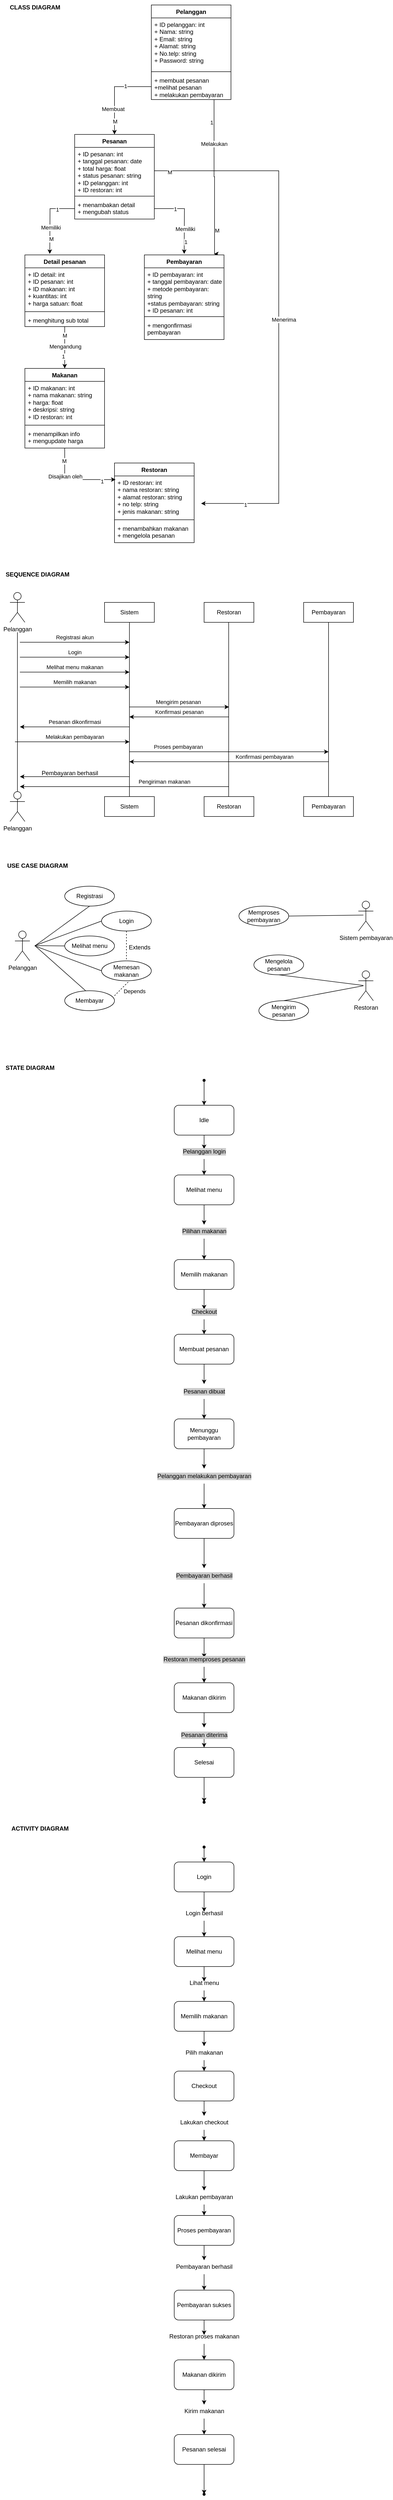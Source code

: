 <mxfile version="24.7.17">
  <diagram name="Halaman-1" id="1XJWz9YkaxUgYqOuYFK8">
    <mxGraphModel grid="1" page="1" gridSize="10" guides="1" tooltips="1" connect="1" arrows="1" fold="1" pageScale="1" pageWidth="827" pageHeight="1169" math="0" shadow="0">
      <root>
        <mxCell id="0" />
        <mxCell id="1" parent="0" />
        <mxCell id="YZjQxz3zHzlZnatj9fOu-62" style="edgeStyle=orthogonalEdgeStyle;rounded=0;orthogonalLoop=1;jettySize=auto;html=1;" edge="1" parent="1" source="YZjQxz3zHzlZnatj9fOu-5">
          <mxGeometry relative="1" as="geometry">
            <mxPoint x="460" y="540" as="targetPoint" />
            <Array as="points">
              <mxPoint x="460" y="385" />
              <mxPoint x="461" y="540" />
            </Array>
          </mxGeometry>
        </mxCell>
        <mxCell id="YZjQxz3zHzlZnatj9fOu-64" value="1" style="edgeLabel;html=1;align=center;verticalAlign=middle;resizable=0;points=[];" connectable="0" vertex="1" parent="YZjQxz3zHzlZnatj9fOu-62">
          <mxGeometry x="-0.709" y="-5" relative="1" as="geometry">
            <mxPoint as="offset" />
          </mxGeometry>
        </mxCell>
        <mxCell id="YZjQxz3zHzlZnatj9fOu-65" value="M" style="edgeLabel;html=1;align=center;verticalAlign=middle;resizable=0;points=[];" connectable="0" vertex="1" parent="YZjQxz3zHzlZnatj9fOu-62">
          <mxGeometry x="0.693" y="5" relative="1" as="geometry">
            <mxPoint as="offset" />
          </mxGeometry>
        </mxCell>
        <mxCell id="YZjQxz3zHzlZnatj9fOu-66" value="Melakukan" style="edgeLabel;html=1;align=center;verticalAlign=middle;resizable=0;points=[];" connectable="0" vertex="1" parent="YZjQxz3zHzlZnatj9fOu-62">
          <mxGeometry x="-0.429" relative="1" as="geometry">
            <mxPoint as="offset" />
          </mxGeometry>
        </mxCell>
        <mxCell id="YZjQxz3zHzlZnatj9fOu-5" value="Pelanggan" style="swimlane;fontStyle=1;align=center;verticalAlign=top;childLayout=stackLayout;horizontal=1;startSize=26;horizontalStack=0;resizeParent=1;resizeParentMax=0;resizeLast=0;collapsible=1;marginBottom=0;whiteSpace=wrap;html=1;" vertex="1" parent="1">
          <mxGeometry x="334" y="40" width="160" height="190" as="geometry" />
        </mxCell>
        <mxCell id="YZjQxz3zHzlZnatj9fOu-6" value="+ ID pelanggan: int&lt;div&gt;+ Nama: string&lt;/div&gt;&lt;div&gt;+ Email: string&lt;/div&gt;&lt;div&gt;+ Alamat: string&lt;/div&gt;&lt;div&gt;+ No.telp: string&lt;/div&gt;&lt;div&gt;+ Password: string&lt;/div&gt;" style="text;strokeColor=none;fillColor=none;align=left;verticalAlign=top;spacingLeft=4;spacingRight=4;overflow=hidden;rotatable=0;points=[[0,0.5],[1,0.5]];portConstraint=eastwest;whiteSpace=wrap;html=1;" vertex="1" parent="YZjQxz3zHzlZnatj9fOu-5">
          <mxGeometry y="26" width="160" height="104" as="geometry" />
        </mxCell>
        <mxCell id="YZjQxz3zHzlZnatj9fOu-7" value="" style="line;strokeWidth=1;fillColor=none;align=left;verticalAlign=middle;spacingTop=-1;spacingLeft=3;spacingRight=3;rotatable=0;labelPosition=right;points=[];portConstraint=eastwest;strokeColor=inherit;" vertex="1" parent="YZjQxz3zHzlZnatj9fOu-5">
          <mxGeometry y="130" width="160" height="8" as="geometry" />
        </mxCell>
        <mxCell id="YZjQxz3zHzlZnatj9fOu-8" value="+ membuat pesanan&lt;div&gt;+melihat pesanan&lt;/div&gt;&lt;div&gt;+ melakukan pembayaran&lt;/div&gt;" style="text;strokeColor=none;fillColor=none;align=left;verticalAlign=top;spacingLeft=4;spacingRight=4;overflow=hidden;rotatable=0;points=[[0,0.5],[1,0.5]];portConstraint=eastwest;whiteSpace=wrap;html=1;" vertex="1" parent="YZjQxz3zHzlZnatj9fOu-5">
          <mxGeometry y="138" width="160" height="52" as="geometry" />
        </mxCell>
        <mxCell id="YZjQxz3zHzlZnatj9fOu-9" value="Pesanan" style="swimlane;fontStyle=1;align=center;verticalAlign=top;childLayout=stackLayout;horizontal=1;startSize=26;horizontalStack=0;resizeParent=1;resizeParentMax=0;resizeLast=0;collapsible=1;marginBottom=0;whiteSpace=wrap;html=1;" vertex="1" parent="1">
          <mxGeometry x="180" y="300" width="160" height="170" as="geometry" />
        </mxCell>
        <mxCell id="YZjQxz3zHzlZnatj9fOu-10" value="+ ID pesanan: int&lt;div&gt;+ tanggal pesanan: date&lt;/div&gt;&lt;div&gt;+ total harga: float&lt;/div&gt;&lt;div&gt;+ status pesanan: string&lt;/div&gt;&lt;div&gt;+ ID pelanggan: int&lt;/div&gt;&lt;div&gt;+ ID restoran: int&lt;/div&gt;" style="text;strokeColor=none;fillColor=none;align=left;verticalAlign=top;spacingLeft=4;spacingRight=4;overflow=hidden;rotatable=0;points=[[0,0.5],[1,0.5]];portConstraint=eastwest;whiteSpace=wrap;html=1;" vertex="1" parent="YZjQxz3zHzlZnatj9fOu-9">
          <mxGeometry y="26" width="160" height="94" as="geometry" />
        </mxCell>
        <mxCell id="YZjQxz3zHzlZnatj9fOu-11" value="" style="line;strokeWidth=1;fillColor=none;align=left;verticalAlign=middle;spacingTop=-1;spacingLeft=3;spacingRight=3;rotatable=0;labelPosition=right;points=[];portConstraint=eastwest;strokeColor=inherit;" vertex="1" parent="YZjQxz3zHzlZnatj9fOu-9">
          <mxGeometry y="120" width="160" height="8" as="geometry" />
        </mxCell>
        <mxCell id="YZjQxz3zHzlZnatj9fOu-28" style="edgeStyle=orthogonalEdgeStyle;rounded=0;orthogonalLoop=1;jettySize=auto;html=1;" edge="1" parent="YZjQxz3zHzlZnatj9fOu-9" source="YZjQxz3zHzlZnatj9fOu-12">
          <mxGeometry relative="1" as="geometry">
            <mxPoint x="-50" y="240" as="targetPoint" />
          </mxGeometry>
        </mxCell>
        <mxCell id="YZjQxz3zHzlZnatj9fOu-29" value="Memiliki" style="edgeLabel;html=1;align=center;verticalAlign=middle;resizable=0;points=[];" connectable="0" vertex="1" parent="YZjQxz3zHzlZnatj9fOu-28">
          <mxGeometry x="0.236" y="1" relative="1" as="geometry">
            <mxPoint as="offset" />
          </mxGeometry>
        </mxCell>
        <mxCell id="YZjQxz3zHzlZnatj9fOu-30" value="1" style="edgeLabel;html=1;align=center;verticalAlign=middle;resizable=0;points=[];" connectable="0" vertex="1" parent="YZjQxz3zHzlZnatj9fOu-28">
          <mxGeometry x="-0.492" y="2" relative="1" as="geometry">
            <mxPoint as="offset" />
          </mxGeometry>
        </mxCell>
        <mxCell id="YZjQxz3zHzlZnatj9fOu-31" value="M" style="edgeLabel;html=1;align=center;verticalAlign=middle;resizable=0;points=[];" connectable="0" vertex="1" parent="YZjQxz3zHzlZnatj9fOu-28">
          <mxGeometry x="0.563" y="3" relative="1" as="geometry">
            <mxPoint as="offset" />
          </mxGeometry>
        </mxCell>
        <mxCell id="YZjQxz3zHzlZnatj9fOu-32" style="edgeStyle=orthogonalEdgeStyle;rounded=0;orthogonalLoop=1;jettySize=auto;html=1;" edge="1" parent="YZjQxz3zHzlZnatj9fOu-9" source="YZjQxz3zHzlZnatj9fOu-12">
          <mxGeometry relative="1" as="geometry">
            <mxPoint x="220" y="240" as="targetPoint" />
          </mxGeometry>
        </mxCell>
        <mxCell id="YZjQxz3zHzlZnatj9fOu-33" value="Memiliki" style="edgeLabel;html=1;align=center;verticalAlign=middle;resizable=0;points=[];" connectable="0" vertex="1" parent="YZjQxz3zHzlZnatj9fOu-32">
          <mxGeometry x="0.331" y="1" relative="1" as="geometry">
            <mxPoint as="offset" />
          </mxGeometry>
        </mxCell>
        <mxCell id="YZjQxz3zHzlZnatj9fOu-34" value="1" style="edgeLabel;html=1;align=center;verticalAlign=middle;resizable=0;points=[];" connectable="0" vertex="1" parent="YZjQxz3zHzlZnatj9fOu-32">
          <mxGeometry x="-0.454" y="-1" relative="1" as="geometry">
            <mxPoint as="offset" />
          </mxGeometry>
        </mxCell>
        <mxCell id="YZjQxz3zHzlZnatj9fOu-35" value="1" style="edgeLabel;html=1;align=center;verticalAlign=middle;resizable=0;points=[];" connectable="0" vertex="1" parent="YZjQxz3zHzlZnatj9fOu-32">
          <mxGeometry x="0.674" y="3" relative="1" as="geometry">
            <mxPoint as="offset" />
          </mxGeometry>
        </mxCell>
        <mxCell id="YZjQxz3zHzlZnatj9fOu-12" value="+ menambakan detail&lt;div&gt;+ mengubah status&lt;/div&gt;" style="text;strokeColor=none;fillColor=none;align=left;verticalAlign=top;spacingLeft=4;spacingRight=4;overflow=hidden;rotatable=0;points=[[0,0.5],[1,0.5]];portConstraint=eastwest;whiteSpace=wrap;html=1;" vertex="1" parent="YZjQxz3zHzlZnatj9fOu-9">
          <mxGeometry y="128" width="160" height="42" as="geometry" />
        </mxCell>
        <mxCell id="YZjQxz3zHzlZnatj9fOu-15" style="edgeStyle=orthogonalEdgeStyle;rounded=0;orthogonalLoop=1;jettySize=auto;html=1;entryX=0.5;entryY=0;entryDx=0;entryDy=0;" edge="1" parent="1" source="YZjQxz3zHzlZnatj9fOu-8" target="YZjQxz3zHzlZnatj9fOu-9">
          <mxGeometry relative="1" as="geometry" />
        </mxCell>
        <mxCell id="YZjQxz3zHzlZnatj9fOu-16" value="Membuat" style="edgeLabel;html=1;align=center;verticalAlign=middle;resizable=0;points=[];" connectable="0" vertex="1" parent="YZjQxz3zHzlZnatj9fOu-15">
          <mxGeometry x="0.4" y="-3" relative="1" as="geometry">
            <mxPoint as="offset" />
          </mxGeometry>
        </mxCell>
        <mxCell id="YZjQxz3zHzlZnatj9fOu-17" value="1" style="edgeLabel;html=1;align=center;verticalAlign=middle;resizable=0;points=[];" connectable="0" vertex="1" parent="YZjQxz3zHzlZnatj9fOu-15">
          <mxGeometry x="-0.384" y="-1" relative="1" as="geometry">
            <mxPoint as="offset" />
          </mxGeometry>
        </mxCell>
        <mxCell id="YZjQxz3zHzlZnatj9fOu-18" value="M" style="edgeLabel;html=1;align=center;verticalAlign=middle;resizable=0;points=[];" connectable="0" vertex="1" parent="YZjQxz3zHzlZnatj9fOu-15">
          <mxGeometry x="0.694" y="1" relative="1" as="geometry">
            <mxPoint as="offset" />
          </mxGeometry>
        </mxCell>
        <mxCell id="YZjQxz3zHzlZnatj9fOu-44" style="edgeStyle=orthogonalEdgeStyle;rounded=0;orthogonalLoop=1;jettySize=auto;html=1;entryX=0.5;entryY=0;entryDx=0;entryDy=0;" edge="1" parent="1" source="YZjQxz3zHzlZnatj9fOu-19" target="YZjQxz3zHzlZnatj9fOu-36">
          <mxGeometry relative="1" as="geometry" />
        </mxCell>
        <mxCell id="YZjQxz3zHzlZnatj9fOu-45" value="Mengandung" style="edgeLabel;html=1;align=center;verticalAlign=middle;resizable=0;points=[];" connectable="0" vertex="1" parent="YZjQxz3zHzlZnatj9fOu-44">
          <mxGeometry x="-0.064" y="1" relative="1" as="geometry">
            <mxPoint as="offset" />
          </mxGeometry>
        </mxCell>
        <mxCell id="YZjQxz3zHzlZnatj9fOu-46" value="M" style="edgeLabel;html=1;align=center;verticalAlign=middle;resizable=0;points=[];" connectable="0" vertex="1" parent="YZjQxz3zHzlZnatj9fOu-44">
          <mxGeometry x="-0.587" relative="1" as="geometry">
            <mxPoint as="offset" />
          </mxGeometry>
        </mxCell>
        <mxCell id="YZjQxz3zHzlZnatj9fOu-47" value="1" style="edgeLabel;html=1;align=center;verticalAlign=middle;resizable=0;points=[];" connectable="0" vertex="1" parent="YZjQxz3zHzlZnatj9fOu-44">
          <mxGeometry x="0.413" y="-3" relative="1" as="geometry">
            <mxPoint as="offset" />
          </mxGeometry>
        </mxCell>
        <mxCell id="YZjQxz3zHzlZnatj9fOu-19" value="Detail pesanan" style="swimlane;fontStyle=1;align=center;verticalAlign=top;childLayout=stackLayout;horizontal=1;startSize=26;horizontalStack=0;resizeParent=1;resizeParentMax=0;resizeLast=0;collapsible=1;marginBottom=0;whiteSpace=wrap;html=1;" vertex="1" parent="1">
          <mxGeometry x="80" y="542" width="160" height="144" as="geometry" />
        </mxCell>
        <mxCell id="YZjQxz3zHzlZnatj9fOu-20" value="+ ID detail: int&lt;div&gt;+ ID pesanan: int&lt;/div&gt;&lt;div&gt;+ ID makanan: int&lt;/div&gt;&lt;div&gt;+ kuantitas: int&lt;/div&gt;&lt;div&gt;+ harga satuan: float&lt;/div&gt;" style="text;strokeColor=none;fillColor=none;align=left;verticalAlign=top;spacingLeft=4;spacingRight=4;overflow=hidden;rotatable=0;points=[[0,0.5],[1,0.5]];portConstraint=eastwest;whiteSpace=wrap;html=1;" vertex="1" parent="YZjQxz3zHzlZnatj9fOu-19">
          <mxGeometry y="26" width="160" height="84" as="geometry" />
        </mxCell>
        <mxCell id="YZjQxz3zHzlZnatj9fOu-21" value="" style="line;strokeWidth=1;fillColor=none;align=left;verticalAlign=middle;spacingTop=-1;spacingLeft=3;spacingRight=3;rotatable=0;labelPosition=right;points=[];portConstraint=eastwest;strokeColor=inherit;" vertex="1" parent="YZjQxz3zHzlZnatj9fOu-19">
          <mxGeometry y="110" width="160" height="8" as="geometry" />
        </mxCell>
        <mxCell id="YZjQxz3zHzlZnatj9fOu-22" value="+ menghitung sub total" style="text;strokeColor=none;fillColor=none;align=left;verticalAlign=top;spacingLeft=4;spacingRight=4;overflow=hidden;rotatable=0;points=[[0,0.5],[1,0.5]];portConstraint=eastwest;whiteSpace=wrap;html=1;" vertex="1" parent="YZjQxz3zHzlZnatj9fOu-19">
          <mxGeometry y="118" width="160" height="26" as="geometry" />
        </mxCell>
        <mxCell id="YZjQxz3zHzlZnatj9fOu-23" value="Pembayaran" style="swimlane;fontStyle=1;align=center;verticalAlign=top;childLayout=stackLayout;horizontal=1;startSize=26;horizontalStack=0;resizeParent=1;resizeParentMax=0;resizeLast=0;collapsible=1;marginBottom=0;whiteSpace=wrap;html=1;" vertex="1" parent="1">
          <mxGeometry x="320" y="542" width="160" height="170" as="geometry" />
        </mxCell>
        <mxCell id="YZjQxz3zHzlZnatj9fOu-24" value="+ ID pembayaran: int&lt;div&gt;+ tanggal pembayaran: date&lt;/div&gt;&lt;div&gt;+ metode pembayaran: string&lt;/div&gt;&lt;div&gt;+status pembayaran: string&lt;/div&gt;&lt;div&gt;+ ID pesanan: int&lt;/div&gt;" style="text;strokeColor=none;fillColor=none;align=left;verticalAlign=top;spacingLeft=4;spacingRight=4;overflow=hidden;rotatable=0;points=[[0,0.5],[1,0.5]];portConstraint=eastwest;whiteSpace=wrap;html=1;" vertex="1" parent="YZjQxz3zHzlZnatj9fOu-23">
          <mxGeometry y="26" width="160" height="94" as="geometry" />
        </mxCell>
        <mxCell id="YZjQxz3zHzlZnatj9fOu-25" value="" style="line;strokeWidth=1;fillColor=none;align=left;verticalAlign=middle;spacingTop=-1;spacingLeft=3;spacingRight=3;rotatable=0;labelPosition=right;points=[];portConstraint=eastwest;strokeColor=inherit;" vertex="1" parent="YZjQxz3zHzlZnatj9fOu-23">
          <mxGeometry y="120" width="160" height="8" as="geometry" />
        </mxCell>
        <mxCell id="YZjQxz3zHzlZnatj9fOu-26" value="+ mengonfirmasi pembayaran" style="text;strokeColor=none;fillColor=none;align=left;verticalAlign=top;spacingLeft=4;spacingRight=4;overflow=hidden;rotatable=0;points=[[0,0.5],[1,0.5]];portConstraint=eastwest;whiteSpace=wrap;html=1;" vertex="1" parent="YZjQxz3zHzlZnatj9fOu-23">
          <mxGeometry y="128" width="160" height="42" as="geometry" />
        </mxCell>
        <mxCell id="YZjQxz3zHzlZnatj9fOu-36" value="Makanan" style="swimlane;fontStyle=1;align=center;verticalAlign=top;childLayout=stackLayout;horizontal=1;startSize=26;horizontalStack=0;resizeParent=1;resizeParentMax=0;resizeLast=0;collapsible=1;marginBottom=0;whiteSpace=wrap;html=1;" vertex="1" parent="1">
          <mxGeometry x="80" y="770" width="160" height="160" as="geometry" />
        </mxCell>
        <mxCell id="YZjQxz3zHzlZnatj9fOu-37" value="+ ID makanan: int&lt;div&gt;+ nama makanan: string&lt;/div&gt;&lt;div&gt;+ harga: float&lt;/div&gt;&lt;div&gt;+ deskripsi: string&lt;/div&gt;&lt;div&gt;+ ID restoran: int&lt;/div&gt;" style="text;strokeColor=none;fillColor=none;align=left;verticalAlign=top;spacingLeft=4;spacingRight=4;overflow=hidden;rotatable=0;points=[[0,0.5],[1,0.5]];portConstraint=eastwest;whiteSpace=wrap;html=1;" vertex="1" parent="YZjQxz3zHzlZnatj9fOu-36">
          <mxGeometry y="26" width="160" height="84" as="geometry" />
        </mxCell>
        <mxCell id="YZjQxz3zHzlZnatj9fOu-38" value="" style="line;strokeWidth=1;fillColor=none;align=left;verticalAlign=middle;spacingTop=-1;spacingLeft=3;spacingRight=3;rotatable=0;labelPosition=right;points=[];portConstraint=eastwest;strokeColor=inherit;" vertex="1" parent="YZjQxz3zHzlZnatj9fOu-36">
          <mxGeometry y="110" width="160" height="8" as="geometry" />
        </mxCell>
        <mxCell id="YZjQxz3zHzlZnatj9fOu-39" value="+ menampilkan info&lt;div&gt;+ mengupdate harga&lt;/div&gt;" style="text;strokeColor=none;fillColor=none;align=left;verticalAlign=top;spacingLeft=4;spacingRight=4;overflow=hidden;rotatable=0;points=[[0,0.5],[1,0.5]];portConstraint=eastwest;whiteSpace=wrap;html=1;" vertex="1" parent="YZjQxz3zHzlZnatj9fOu-36">
          <mxGeometry y="118" width="160" height="42" as="geometry" />
        </mxCell>
        <mxCell id="YZjQxz3zHzlZnatj9fOu-40" value="Restoran" style="swimlane;fontStyle=1;align=center;verticalAlign=top;childLayout=stackLayout;horizontal=1;startSize=26;horizontalStack=0;resizeParent=1;resizeParentMax=0;resizeLast=0;collapsible=1;marginBottom=0;whiteSpace=wrap;html=1;" vertex="1" parent="1">
          <mxGeometry x="260" y="960" width="160" height="160" as="geometry" />
        </mxCell>
        <mxCell id="YZjQxz3zHzlZnatj9fOu-41" value="+ ID restoran: int&lt;div&gt;+ nama restoran: string&lt;/div&gt;&lt;div&gt;+ alamat restoran: string&lt;/div&gt;&lt;div&gt;+ no telp: string&lt;/div&gt;&lt;div&gt;+ jenis makanan: string&lt;/div&gt;" style="text;strokeColor=none;fillColor=none;align=left;verticalAlign=top;spacingLeft=4;spacingRight=4;overflow=hidden;rotatable=0;points=[[0,0.5],[1,0.5]];portConstraint=eastwest;whiteSpace=wrap;html=1;" vertex="1" parent="YZjQxz3zHzlZnatj9fOu-40">
          <mxGeometry y="26" width="160" height="84" as="geometry" />
        </mxCell>
        <mxCell id="YZjQxz3zHzlZnatj9fOu-42" value="" style="line;strokeWidth=1;fillColor=none;align=left;verticalAlign=middle;spacingTop=-1;spacingLeft=3;spacingRight=3;rotatable=0;labelPosition=right;points=[];portConstraint=eastwest;strokeColor=inherit;" vertex="1" parent="YZjQxz3zHzlZnatj9fOu-40">
          <mxGeometry y="110" width="160" height="8" as="geometry" />
        </mxCell>
        <mxCell id="YZjQxz3zHzlZnatj9fOu-43" value="+ menambahkan makanan&lt;div&gt;+ mengelola pesanan&lt;/div&gt;" style="text;strokeColor=none;fillColor=none;align=left;verticalAlign=top;spacingLeft=4;spacingRight=4;overflow=hidden;rotatable=0;points=[[0,0.5],[1,0.5]];portConstraint=eastwest;whiteSpace=wrap;html=1;" vertex="1" parent="YZjQxz3zHzlZnatj9fOu-40">
          <mxGeometry y="118" width="160" height="42" as="geometry" />
        </mxCell>
        <mxCell id="YZjQxz3zHzlZnatj9fOu-48" style="edgeStyle=orthogonalEdgeStyle;rounded=0;orthogonalLoop=1;jettySize=auto;html=1;entryX=0.013;entryY=0.087;entryDx=0;entryDy=0;entryPerimeter=0;" edge="1" parent="1" source="YZjQxz3zHzlZnatj9fOu-36" target="YZjQxz3zHzlZnatj9fOu-41">
          <mxGeometry relative="1" as="geometry" />
        </mxCell>
        <mxCell id="YZjQxz3zHzlZnatj9fOu-51" value="Disajikan oleh" style="edgeLabel;html=1;align=center;verticalAlign=middle;resizable=0;points=[];" connectable="0" vertex="1" parent="YZjQxz3zHzlZnatj9fOu-48">
          <mxGeometry x="-0.315" y="1" relative="1" as="geometry">
            <mxPoint as="offset" />
          </mxGeometry>
        </mxCell>
        <mxCell id="YZjQxz3zHzlZnatj9fOu-52" value="M" style="edgeLabel;html=1;align=center;verticalAlign=middle;resizable=0;points=[];" connectable="0" vertex="1" parent="YZjQxz3zHzlZnatj9fOu-48">
          <mxGeometry x="-0.69" y="-1" relative="1" as="geometry">
            <mxPoint as="offset" />
          </mxGeometry>
        </mxCell>
        <mxCell id="YZjQxz3zHzlZnatj9fOu-53" value="1" style="edgeLabel;html=1;align=center;verticalAlign=middle;resizable=0;points=[];" connectable="0" vertex="1" parent="YZjQxz3zHzlZnatj9fOu-48">
          <mxGeometry x="0.676" y="-3" relative="1" as="geometry">
            <mxPoint as="offset" />
          </mxGeometry>
        </mxCell>
        <mxCell id="YZjQxz3zHzlZnatj9fOu-55" style="edgeStyle=orthogonalEdgeStyle;rounded=0;orthogonalLoop=1;jettySize=auto;html=1;entryX=1.087;entryY=0.658;entryDx=0;entryDy=0;entryPerimeter=0;" edge="1" parent="1" source="YZjQxz3zHzlZnatj9fOu-10" target="YZjQxz3zHzlZnatj9fOu-41">
          <mxGeometry relative="1" as="geometry">
            <mxPoint x="580" y="1050" as="targetPoint" />
            <Array as="points">
              <mxPoint x="590" y="373" />
              <mxPoint x="590" y="1041" />
            </Array>
          </mxGeometry>
        </mxCell>
        <mxCell id="YZjQxz3zHzlZnatj9fOu-59" value="1" style="edgeLabel;html=1;align=center;verticalAlign=middle;resizable=0;points=[];" connectable="0" vertex="1" parent="YZjQxz3zHzlZnatj9fOu-55">
          <mxGeometry x="0.836" y="2" relative="1" as="geometry">
            <mxPoint x="1" as="offset" />
          </mxGeometry>
        </mxCell>
        <mxCell id="YZjQxz3zHzlZnatj9fOu-60" value="Menerima" style="edgeLabel;html=1;align=center;verticalAlign=middle;resizable=0;points=[];" connectable="0" vertex="1" parent="YZjQxz3zHzlZnatj9fOu-55">
          <mxGeometry x="0.022" y="10" relative="1" as="geometry">
            <mxPoint as="offset" />
          </mxGeometry>
        </mxCell>
        <mxCell id="YZjQxz3zHzlZnatj9fOu-63" value="M" style="edgeLabel;html=1;align=center;verticalAlign=middle;resizable=0;points=[];" connectable="0" vertex="1" parent="YZjQxz3zHzlZnatj9fOu-55">
          <mxGeometry x="-0.94" y="-3" relative="1" as="geometry">
            <mxPoint x="-1" as="offset" />
          </mxGeometry>
        </mxCell>
        <mxCell id="YZjQxz3zHzlZnatj9fOu-67" value="Pelanggan" style="shape=umlActor;verticalLabelPosition=bottom;verticalAlign=top;html=1;outlineConnect=0;" vertex="1" parent="1">
          <mxGeometry x="50" y="1220" width="30" height="60" as="geometry" />
        </mxCell>
        <mxCell id="YZjQxz3zHzlZnatj9fOu-68" value="Sistem" style="whiteSpace=wrap;html=1;align=center;" vertex="1" parent="1">
          <mxGeometry x="240" y="1240" width="100" height="40" as="geometry" />
        </mxCell>
        <mxCell id="YZjQxz3zHzlZnatj9fOu-69" value="Restoran" style="whiteSpace=wrap;html=1;align=center;" vertex="1" parent="1">
          <mxGeometry x="440" y="1240" width="100" height="40" as="geometry" />
        </mxCell>
        <mxCell id="YZjQxz3zHzlZnatj9fOu-70" value="Pembayaran" style="whiteSpace=wrap;html=1;align=center;" vertex="1" parent="1">
          <mxGeometry x="640" y="1240" width="100" height="40" as="geometry" />
        </mxCell>
        <mxCell id="YZjQxz3zHzlZnatj9fOu-71" value="Pelanggan" style="shape=umlActor;verticalLabelPosition=bottom;verticalAlign=top;html=1;outlineConnect=0;" vertex="1" parent="1">
          <mxGeometry x="50" y="1620" width="30" height="60" as="geometry" />
        </mxCell>
        <mxCell id="YZjQxz3zHzlZnatj9fOu-72" value="" style="endArrow=none;html=1;rounded=0;entryX=0.5;entryY=0;entryDx=0;entryDy=0;entryPerimeter=0;" edge="1" parent="1" target="YZjQxz3zHzlZnatj9fOu-71">
          <mxGeometry relative="1" as="geometry">
            <mxPoint x="65" y="1300" as="sourcePoint" />
            <mxPoint x="64.38" y="1600" as="targetPoint" />
          </mxGeometry>
        </mxCell>
        <mxCell id="YZjQxz3zHzlZnatj9fOu-74" value="Sistem" style="whiteSpace=wrap;html=1;align=center;" vertex="1" parent="1">
          <mxGeometry x="240" y="1630" width="100" height="40" as="geometry" />
        </mxCell>
        <mxCell id="YZjQxz3zHzlZnatj9fOu-75" value="Restoran" style="whiteSpace=wrap;html=1;align=center;" vertex="1" parent="1">
          <mxGeometry x="440" y="1630" width="100" height="40" as="geometry" />
        </mxCell>
        <mxCell id="YZjQxz3zHzlZnatj9fOu-76" value="Pembayaran" style="whiteSpace=wrap;html=1;align=center;" vertex="1" parent="1">
          <mxGeometry x="640" y="1630" width="100" height="40" as="geometry" />
        </mxCell>
        <mxCell id="YZjQxz3zHzlZnatj9fOu-77" value="" style="endArrow=none;html=1;rounded=0;entryX=0.5;entryY=0;entryDx=0;entryDy=0;" edge="1" parent="1" target="YZjQxz3zHzlZnatj9fOu-74">
          <mxGeometry relative="1" as="geometry">
            <mxPoint x="290" y="1280" as="sourcePoint" />
            <mxPoint x="450" y="1280" as="targetPoint" />
          </mxGeometry>
        </mxCell>
        <mxCell id="YZjQxz3zHzlZnatj9fOu-78" value="" style="endArrow=none;html=1;rounded=0;entryX=0.5;entryY=0;entryDx=0;entryDy=0;" edge="1" parent="1">
          <mxGeometry relative="1" as="geometry">
            <mxPoint x="489.38" y="1280" as="sourcePoint" />
            <mxPoint x="489.38" y="1630" as="targetPoint" />
          </mxGeometry>
        </mxCell>
        <mxCell id="YZjQxz3zHzlZnatj9fOu-79" value="" style="endArrow=none;html=1;rounded=0;entryX=0.5;entryY=0;entryDx=0;entryDy=0;" edge="1" parent="1" target="YZjQxz3zHzlZnatj9fOu-76">
          <mxGeometry relative="1" as="geometry">
            <mxPoint x="690" y="1280" as="sourcePoint" />
            <mxPoint x="850" y="1280" as="targetPoint" />
          </mxGeometry>
        </mxCell>
        <mxCell id="YZjQxz3zHzlZnatj9fOu-81" value="" style="endArrow=classic;html=1;rounded=0;" edge="1" parent="1">
          <mxGeometry width="50" height="50" relative="1" as="geometry">
            <mxPoint x="490" y="1610" as="sourcePoint" />
            <mxPoint x="70" y="1610" as="targetPoint" />
          </mxGeometry>
        </mxCell>
        <mxCell id="YZjQxz3zHzlZnatj9fOu-82" value="Pengiriman makanan" style="edgeLabel;html=1;align=center;verticalAlign=middle;resizable=0;points=[];" connectable="0" vertex="1" parent="YZjQxz3zHzlZnatj9fOu-81">
          <mxGeometry x="-0.279" y="-5" relative="1" as="geometry">
            <mxPoint x="21" y="-5" as="offset" />
          </mxGeometry>
        </mxCell>
        <mxCell id="YZjQxz3zHzlZnatj9fOu-83" value="" style="endArrow=classic;html=1;rounded=0;" edge="1" parent="1">
          <mxGeometry width="50" height="50" relative="1" as="geometry">
            <mxPoint x="290" y="1590" as="sourcePoint" />
            <mxPoint x="70" y="1590" as="targetPoint" />
          </mxGeometry>
        </mxCell>
        <mxCell id="YZjQxz3zHzlZnatj9fOu-84" value="Pembayaran berhasil" style="text;html=1;align=center;verticalAlign=middle;resizable=0;points=[];autosize=1;strokeColor=none;fillColor=none;" vertex="1" parent="1">
          <mxGeometry x="100" y="1568" width="140" height="30" as="geometry" />
        </mxCell>
        <mxCell id="YZjQxz3zHzlZnatj9fOu-85" value="" style="endArrow=classic;html=1;rounded=0;" edge="1" parent="1">
          <mxGeometry width="50" height="50" relative="1" as="geometry">
            <mxPoint x="690" y="1560" as="sourcePoint" />
            <mxPoint x="290" y="1560" as="targetPoint" />
          </mxGeometry>
        </mxCell>
        <mxCell id="YZjQxz3zHzlZnatj9fOu-86" value="Konfirmasi pembayaran" style="edgeLabel;html=1;align=center;verticalAlign=middle;resizable=0;points=[];" connectable="0" vertex="1" parent="YZjQxz3zHzlZnatj9fOu-85">
          <mxGeometry x="-0.137" y="-10" relative="1" as="geometry">
            <mxPoint x="43" as="offset" />
          </mxGeometry>
        </mxCell>
        <mxCell id="YZjQxz3zHzlZnatj9fOu-87" value="" style="endArrow=classic;html=1;rounded=0;" edge="1" parent="1">
          <mxGeometry width="50" height="50" relative="1" as="geometry">
            <mxPoint x="290" y="1540" as="sourcePoint" />
            <mxPoint x="690" y="1540" as="targetPoint" />
          </mxGeometry>
        </mxCell>
        <mxCell id="YZjQxz3zHzlZnatj9fOu-88" value="Proses pembayaran" style="edgeLabel;html=1;align=center;verticalAlign=middle;resizable=0;points=[];" connectable="0" vertex="1" parent="YZjQxz3zHzlZnatj9fOu-87">
          <mxGeometry x="-0.513" y="10" relative="1" as="geometry">
            <mxPoint as="offset" />
          </mxGeometry>
        </mxCell>
        <mxCell id="YZjQxz3zHzlZnatj9fOu-89" value="" style="endArrow=classic;html=1;rounded=0;" edge="1" parent="1">
          <mxGeometry width="50" height="50" relative="1" as="geometry">
            <mxPoint x="60" y="1520" as="sourcePoint" />
            <mxPoint x="290" y="1520" as="targetPoint" />
          </mxGeometry>
        </mxCell>
        <mxCell id="YZjQxz3zHzlZnatj9fOu-90" value="Melakukan pembayaran" style="edgeLabel;html=1;align=center;verticalAlign=middle;resizable=0;points=[];" connectable="0" vertex="1" parent="YZjQxz3zHzlZnatj9fOu-89">
          <mxGeometry x="0.162" y="10" relative="1" as="geometry">
            <mxPoint x="-14" as="offset" />
          </mxGeometry>
        </mxCell>
        <mxCell id="YZjQxz3zHzlZnatj9fOu-91" value="" style="endArrow=classic;html=1;rounded=0;" edge="1" parent="1">
          <mxGeometry width="50" height="50" relative="1" as="geometry">
            <mxPoint x="290" y="1490" as="sourcePoint" />
            <mxPoint x="70" y="1490" as="targetPoint" />
          </mxGeometry>
        </mxCell>
        <mxCell id="YZjQxz3zHzlZnatj9fOu-94" value="Pesanan dikonfirmasi" style="edgeLabel;html=1;align=center;verticalAlign=middle;resizable=0;points=[];" connectable="0" vertex="1" parent="YZjQxz3zHzlZnatj9fOu-91">
          <mxGeometry x="-0.011" y="-6" relative="1" as="geometry">
            <mxPoint x="-1" y="-4" as="offset" />
          </mxGeometry>
        </mxCell>
        <mxCell id="YZjQxz3zHzlZnatj9fOu-95" value="" style="endArrow=classic;html=1;rounded=0;" edge="1" parent="1">
          <mxGeometry width="50" height="50" relative="1" as="geometry">
            <mxPoint x="490" y="1470" as="sourcePoint" />
            <mxPoint x="290" y="1470" as="targetPoint" />
          </mxGeometry>
        </mxCell>
        <mxCell id="YZjQxz3zHzlZnatj9fOu-96" value="Konfirmasi pesanan" style="edgeLabel;html=1;align=center;verticalAlign=middle;resizable=0;points=[];" connectable="0" vertex="1" parent="YZjQxz3zHzlZnatj9fOu-95">
          <mxGeometry x="-0.137" y="-5" relative="1" as="geometry">
            <mxPoint x="-14" y="-5" as="offset" />
          </mxGeometry>
        </mxCell>
        <mxCell id="YZjQxz3zHzlZnatj9fOu-97" value="" style="endArrow=classic;html=1;rounded=0;" edge="1" parent="1">
          <mxGeometry width="50" height="50" relative="1" as="geometry">
            <mxPoint x="290" y="1450" as="sourcePoint" />
            <mxPoint x="490" y="1450" as="targetPoint" />
          </mxGeometry>
        </mxCell>
        <mxCell id="YZjQxz3zHzlZnatj9fOu-98" value="Mengirim pesanan" style="edgeLabel;html=1;align=center;verticalAlign=middle;resizable=0;points=[];" connectable="0" vertex="1" parent="YZjQxz3zHzlZnatj9fOu-97">
          <mxGeometry x="-0.026" y="8" relative="1" as="geometry">
            <mxPoint y="-2" as="offset" />
          </mxGeometry>
        </mxCell>
        <mxCell id="YZjQxz3zHzlZnatj9fOu-99" value="" style="endArrow=classic;html=1;rounded=0;" edge="1" parent="1">
          <mxGeometry width="50" height="50" relative="1" as="geometry">
            <mxPoint x="70" y="1320" as="sourcePoint" />
            <mxPoint x="290" y="1320" as="targetPoint" />
          </mxGeometry>
        </mxCell>
        <mxCell id="YZjQxz3zHzlZnatj9fOu-100" value="Registrasi akun" style="edgeLabel;html=1;align=center;verticalAlign=middle;resizable=0;points=[];" connectable="0" vertex="1" parent="YZjQxz3zHzlZnatj9fOu-99">
          <mxGeometry x="-0.001" y="3" relative="1" as="geometry">
            <mxPoint y="-7" as="offset" />
          </mxGeometry>
        </mxCell>
        <mxCell id="YZjQxz3zHzlZnatj9fOu-101" value="" style="endArrow=classic;html=1;rounded=0;" edge="1" parent="1">
          <mxGeometry width="50" height="50" relative="1" as="geometry">
            <mxPoint x="70" y="1350" as="sourcePoint" />
            <mxPoint x="290" y="1350" as="targetPoint" />
          </mxGeometry>
        </mxCell>
        <mxCell id="YZjQxz3zHzlZnatj9fOu-102" value="Login" style="edgeLabel;html=1;align=center;verticalAlign=middle;resizable=0;points=[];" connectable="0" vertex="1" parent="YZjQxz3zHzlZnatj9fOu-101">
          <mxGeometry x="-0.012" y="2" relative="1" as="geometry">
            <mxPoint x="1" y="-8" as="offset" />
          </mxGeometry>
        </mxCell>
        <mxCell id="YZjQxz3zHzlZnatj9fOu-103" value="" style="endArrow=classic;html=1;rounded=0;" edge="1" parent="1">
          <mxGeometry width="50" height="50" relative="1" as="geometry">
            <mxPoint x="70" y="1380" as="sourcePoint" />
            <mxPoint x="290" y="1380" as="targetPoint" />
          </mxGeometry>
        </mxCell>
        <mxCell id="YZjQxz3zHzlZnatj9fOu-104" value="Melihat menu makanan" style="edgeLabel;html=1;align=center;verticalAlign=middle;resizable=0;points=[];" connectable="0" vertex="1" parent="YZjQxz3zHzlZnatj9fOu-103">
          <mxGeometry x="-0.058" y="7" relative="1" as="geometry">
            <mxPoint x="6" y="-3" as="offset" />
          </mxGeometry>
        </mxCell>
        <mxCell id="YZjQxz3zHzlZnatj9fOu-105" value="" style="endArrow=classic;html=1;rounded=0;" edge="1" parent="1">
          <mxGeometry width="50" height="50" relative="1" as="geometry">
            <mxPoint x="70" y="1410" as="sourcePoint" />
            <mxPoint x="290" y="1410" as="targetPoint" />
          </mxGeometry>
        </mxCell>
        <mxCell id="YZjQxz3zHzlZnatj9fOu-106" value="Memilih makanan" style="edgeLabel;html=1;align=center;verticalAlign=middle;resizable=0;points=[];" connectable="0" vertex="1" parent="YZjQxz3zHzlZnatj9fOu-105">
          <mxGeometry x="0.079" y="4" relative="1" as="geometry">
            <mxPoint x="-9" y="-6" as="offset" />
          </mxGeometry>
        </mxCell>
        <mxCell id="YZjQxz3zHzlZnatj9fOu-108" value="Pelanggan" style="shape=umlActor;verticalLabelPosition=bottom;verticalAlign=top;html=1;outlineConnect=0;" vertex="1" parent="1">
          <mxGeometry x="60" y="1900" width="30" height="60" as="geometry" />
        </mxCell>
        <mxCell id="YZjQxz3zHzlZnatj9fOu-110" value="Registrasi" style="ellipse;whiteSpace=wrap;html=1;align=center;" vertex="1" parent="1">
          <mxGeometry x="160" y="1810" width="100" height="40" as="geometry" />
        </mxCell>
        <mxCell id="YZjQxz3zHzlZnatj9fOu-111" value="Login" style="ellipse;whiteSpace=wrap;html=1;align=center;" vertex="1" parent="1">
          <mxGeometry x="234" y="1860" width="100" height="40" as="geometry" />
        </mxCell>
        <mxCell id="YZjQxz3zHzlZnatj9fOu-112" value="Melihat menu" style="ellipse;whiteSpace=wrap;html=1;align=center;" vertex="1" parent="1">
          <mxGeometry x="160" y="1910" width="100" height="40" as="geometry" />
        </mxCell>
        <mxCell id="YZjQxz3zHzlZnatj9fOu-113" value="Memesan makanan" style="ellipse;whiteSpace=wrap;html=1;align=center;" vertex="1" parent="1">
          <mxGeometry x="234" y="1960" width="100" height="40" as="geometry" />
        </mxCell>
        <mxCell id="YZjQxz3zHzlZnatj9fOu-114" value="Membayar" style="ellipse;whiteSpace=wrap;html=1;align=center;" vertex="1" parent="1">
          <mxGeometry x="160" y="2020" width="100" height="40" as="geometry" />
        </mxCell>
        <mxCell id="YZjQxz3zHzlZnatj9fOu-115" value="" style="endArrow=none;html=1;rounded=0;entryX=0.5;entryY=1;entryDx=0;entryDy=0;" edge="1" parent="1" target="YZjQxz3zHzlZnatj9fOu-110">
          <mxGeometry relative="1" as="geometry">
            <mxPoint x="100" y="1930" as="sourcePoint" />
            <mxPoint x="260" y="1929.38" as="targetPoint" />
          </mxGeometry>
        </mxCell>
        <mxCell id="YZjQxz3zHzlZnatj9fOu-116" value="" style="endArrow=none;html=1;rounded=0;entryX=0.42;entryY=0;entryDx=0;entryDy=0;entryPerimeter=0;" edge="1" parent="1" target="YZjQxz3zHzlZnatj9fOu-114">
          <mxGeometry relative="1" as="geometry">
            <mxPoint x="100" y="1929.38" as="sourcePoint" />
            <mxPoint x="260" y="1929.38" as="targetPoint" />
          </mxGeometry>
        </mxCell>
        <mxCell id="YZjQxz3zHzlZnatj9fOu-117" value="" style="endArrow=none;html=1;rounded=0;" edge="1" parent="1">
          <mxGeometry relative="1" as="geometry">
            <mxPoint x="100" y="1929.38" as="sourcePoint" />
            <mxPoint x="160" y="1930" as="targetPoint" />
          </mxGeometry>
        </mxCell>
        <mxCell id="YZjQxz3zHzlZnatj9fOu-118" value="" style="endArrow=none;html=1;rounded=0;entryX=0;entryY=0.5;entryDx=0;entryDy=0;" edge="1" parent="1" target="YZjQxz3zHzlZnatj9fOu-113">
          <mxGeometry relative="1" as="geometry">
            <mxPoint x="100" y="1930" as="sourcePoint" />
            <mxPoint x="270" y="1929.38" as="targetPoint" />
          </mxGeometry>
        </mxCell>
        <mxCell id="YZjQxz3zHzlZnatj9fOu-119" value="" style="endArrow=none;html=1;rounded=0;entryX=0;entryY=0.5;entryDx=0;entryDy=0;" edge="1" parent="1" target="YZjQxz3zHzlZnatj9fOu-111">
          <mxGeometry relative="1" as="geometry">
            <mxPoint x="100" y="1929.38" as="sourcePoint" />
            <mxPoint x="260" y="1929.38" as="targetPoint" />
          </mxGeometry>
        </mxCell>
        <mxCell id="YZjQxz3zHzlZnatj9fOu-120" value="" style="endArrow=none;dashed=1;html=1;rounded=0;entryX=0.5;entryY=0;entryDx=0;entryDy=0;" edge="1" parent="1" target="YZjQxz3zHzlZnatj9fOu-113">
          <mxGeometry width="50" height="50" relative="1" as="geometry">
            <mxPoint x="284" y="1900" as="sourcePoint" />
            <mxPoint x="334" y="1850" as="targetPoint" />
          </mxGeometry>
        </mxCell>
        <mxCell id="YZjQxz3zHzlZnatj9fOu-125" value="Extends" style="text;html=1;align=center;verticalAlign=middle;resizable=0;points=[];autosize=1;strokeColor=none;fillColor=none;" vertex="1" parent="1">
          <mxGeometry x="275" y="1918" width="70" height="30" as="geometry" />
        </mxCell>
        <mxCell id="YZjQxz3zHzlZnatj9fOu-126" value="" style="endArrow=none;dashed=1;html=1;rounded=0;" edge="1" parent="1">
          <mxGeometry width="50" height="50" relative="1" as="geometry">
            <mxPoint x="260" y="2030" as="sourcePoint" />
            <mxPoint x="290" y="2000" as="targetPoint" />
          </mxGeometry>
        </mxCell>
        <mxCell id="YZjQxz3zHzlZnatj9fOu-127" value="Depends" style="edgeLabel;html=1;align=center;verticalAlign=middle;resizable=0;points=[];" connectable="0" vertex="1" parent="YZjQxz3zHzlZnatj9fOu-126">
          <mxGeometry x="0.025" y="-12" relative="1" as="geometry">
            <mxPoint x="16" y="-3" as="offset" />
          </mxGeometry>
        </mxCell>
        <mxCell id="YZjQxz3zHzlZnatj9fOu-128" value="Restoran" style="shape=umlActor;verticalLabelPosition=bottom;verticalAlign=top;html=1;outlineConnect=0;" vertex="1" parent="1">
          <mxGeometry x="750" y="1980" width="30" height="60" as="geometry" />
        </mxCell>
        <mxCell id="YZjQxz3zHzlZnatj9fOu-129" value="Mengelola pesanan" style="ellipse;whiteSpace=wrap;html=1;align=center;" vertex="1" parent="1">
          <mxGeometry x="540" y="1948" width="100" height="40" as="geometry" />
        </mxCell>
        <mxCell id="YZjQxz3zHzlZnatj9fOu-130" value="Mengirim pesanan" style="ellipse;whiteSpace=wrap;html=1;align=center;" vertex="1" parent="1">
          <mxGeometry x="550" y="2040" width="100" height="40" as="geometry" />
        </mxCell>
        <mxCell id="YZjQxz3zHzlZnatj9fOu-131" value="" style="endArrow=none;html=1;rounded=0;exitX=0.5;exitY=1;exitDx=0;exitDy=0;" edge="1" parent="1" source="YZjQxz3zHzlZnatj9fOu-129">
          <mxGeometry relative="1" as="geometry">
            <mxPoint x="600" y="2009.37" as="sourcePoint" />
            <mxPoint x="760" y="2009.37" as="targetPoint" />
          </mxGeometry>
        </mxCell>
        <mxCell id="YZjQxz3zHzlZnatj9fOu-132" value="" style="endArrow=none;html=1;rounded=0;exitX=0.5;exitY=0;exitDx=0;exitDy=0;" edge="1" parent="1" source="YZjQxz3zHzlZnatj9fOu-130">
          <mxGeometry relative="1" as="geometry">
            <mxPoint x="590" y="2009.38" as="sourcePoint" />
            <mxPoint x="760" y="2010" as="targetPoint" />
          </mxGeometry>
        </mxCell>
        <mxCell id="YZjQxz3zHzlZnatj9fOu-133" value="Memproses pembayaran" style="ellipse;whiteSpace=wrap;html=1;align=center;" vertex="1" parent="1">
          <mxGeometry x="510" y="1850" width="100" height="40" as="geometry" />
        </mxCell>
        <mxCell id="YZjQxz3zHzlZnatj9fOu-134" value="Sistem pembayaran" style="shape=umlActor;verticalLabelPosition=bottom;verticalAlign=top;html=1;outlineConnect=0;" vertex="1" parent="1">
          <mxGeometry x="750" y="1840" width="30" height="60" as="geometry" />
        </mxCell>
        <mxCell id="YZjQxz3zHzlZnatj9fOu-135" value="" style="endArrow=none;html=1;rounded=0;exitX=1;exitY=0.5;exitDx=0;exitDy=0;" edge="1" parent="1" source="YZjQxz3zHzlZnatj9fOu-133">
          <mxGeometry width="50" height="50" relative="1" as="geometry">
            <mxPoint x="710" y="1918" as="sourcePoint" />
            <mxPoint x="760" y="1868" as="targetPoint" />
          </mxGeometry>
        </mxCell>
        <mxCell id="YZjQxz3zHzlZnatj9fOu-140" value="" style="edgeStyle=orthogonalEdgeStyle;rounded=0;orthogonalLoop=1;jettySize=auto;html=1;" edge="1" parent="1" source="YZjQxz3zHzlZnatj9fOu-136">
          <mxGeometry relative="1" as="geometry">
            <mxPoint x="440" y="2250" as="targetPoint" />
          </mxGeometry>
        </mxCell>
        <mxCell id="YZjQxz3zHzlZnatj9fOu-136" value="" style="shape=waypoint;sketch=0;size=6;pointerEvents=1;points=[];fillColor=none;resizable=0;rotatable=0;perimeter=centerPerimeter;snapToPoint=1;" vertex="1" parent="1">
          <mxGeometry x="430" y="2190" width="20" height="20" as="geometry" />
        </mxCell>
        <mxCell id="YZjQxz3zHzlZnatj9fOu-143" value="" style="edgeStyle=orthogonalEdgeStyle;rounded=0;orthogonalLoop=1;jettySize=auto;html=1;entryX=0.5;entryY=0;entryDx=0;entryDy=0;" edge="1" parent="1" source="YZjQxz3zHzlZnatj9fOu-141">
          <mxGeometry relative="1" as="geometry">
            <mxPoint x="440" y="2338" as="targetPoint" />
          </mxGeometry>
        </mxCell>
        <mxCell id="YZjQxz3zHzlZnatj9fOu-141" value="Idle" style="rounded=1;whiteSpace=wrap;html=1;" vertex="1" parent="1">
          <mxGeometry x="380" y="2250" width="120" height="60" as="geometry" />
        </mxCell>
        <mxCell id="YZjQxz3zHzlZnatj9fOu-147" value="" style="edgeStyle=orthogonalEdgeStyle;rounded=0;orthogonalLoop=1;jettySize=auto;html=1;" edge="1" parent="1" source="YZjQxz3zHzlZnatj9fOu-145">
          <mxGeometry relative="1" as="geometry">
            <mxPoint x="440" y="2390" as="targetPoint" />
            <Array as="points">
              <mxPoint x="440" y="2360" />
              <mxPoint x="440" y="2360" />
            </Array>
          </mxGeometry>
        </mxCell>
        <mxCell id="YZjQxz3zHzlZnatj9fOu-145" value="Pelanggan login" style="text;html=1;align=center;verticalAlign=middle;resizable=0;points=[];autosize=1;strokeColor=none;fillColor=none;textShadow=0;labelBackgroundColor=#CCCCCC;" vertex="1" parent="1">
          <mxGeometry x="385" y="2328" width="110" height="30" as="geometry" />
        </mxCell>
        <mxCell id="YZjQxz3zHzlZnatj9fOu-149" value="" style="edgeStyle=orthogonalEdgeStyle;rounded=0;orthogonalLoop=1;jettySize=auto;html=1;" edge="1" parent="1" source="YZjQxz3zHzlZnatj9fOu-146">
          <mxGeometry relative="1" as="geometry">
            <mxPoint x="440" y="2490" as="targetPoint" />
          </mxGeometry>
        </mxCell>
        <mxCell id="YZjQxz3zHzlZnatj9fOu-146" value="Melihat menu" style="rounded=1;whiteSpace=wrap;html=1;" vertex="1" parent="1">
          <mxGeometry x="380" y="2390" width="120" height="60" as="geometry" />
        </mxCell>
        <mxCell id="YZjQxz3zHzlZnatj9fOu-152" value="" style="edgeStyle=orthogonalEdgeStyle;rounded=0;orthogonalLoop=1;jettySize=auto;html=1;" edge="1" parent="1" source="YZjQxz3zHzlZnatj9fOu-150">
          <mxGeometry relative="1" as="geometry">
            <mxPoint x="440" y="2560" as="targetPoint" />
          </mxGeometry>
        </mxCell>
        <mxCell id="YZjQxz3zHzlZnatj9fOu-150" value="Pilihan makanan" style="text;html=1;align=center;verticalAlign=middle;resizable=0;points=[];autosize=1;strokeColor=none;fillColor=none;labelBackgroundColor=#CCCCCC;" vertex="1" parent="1">
          <mxGeometry x="385" y="2488" width="110" height="30" as="geometry" />
        </mxCell>
        <mxCell id="YZjQxz3zHzlZnatj9fOu-155" value="" style="edgeStyle=orthogonalEdgeStyle;rounded=0;orthogonalLoop=1;jettySize=auto;html=1;" edge="1" parent="1" source="YZjQxz3zHzlZnatj9fOu-153">
          <mxGeometry relative="1" as="geometry">
            <mxPoint x="440" y="2660" as="targetPoint" />
          </mxGeometry>
        </mxCell>
        <mxCell id="YZjQxz3zHzlZnatj9fOu-153" value="Memilih makanan" style="rounded=1;whiteSpace=wrap;html=1;" vertex="1" parent="1">
          <mxGeometry x="380" y="2560" width="120" height="60" as="geometry" />
        </mxCell>
        <mxCell id="YZjQxz3zHzlZnatj9fOu-158" value="" style="edgeStyle=orthogonalEdgeStyle;rounded=0;orthogonalLoop=1;jettySize=auto;html=1;" edge="1" parent="1" source="YZjQxz3zHzlZnatj9fOu-156" target="YZjQxz3zHzlZnatj9fOu-157">
          <mxGeometry relative="1" as="geometry" />
        </mxCell>
        <mxCell id="YZjQxz3zHzlZnatj9fOu-156" value="Checkout" style="text;html=1;align=center;verticalAlign=middle;resizable=0;points=[];autosize=1;strokeColor=none;fillColor=none;labelBackgroundColor=#CCCCCC;" vertex="1" parent="1">
          <mxGeometry x="405" y="2650" width="70" height="30" as="geometry" />
        </mxCell>
        <mxCell id="YZjQxz3zHzlZnatj9fOu-160" value="" style="edgeStyle=orthogonalEdgeStyle;rounded=0;orthogonalLoop=1;jettySize=auto;html=1;" edge="1" parent="1" source="YZjQxz3zHzlZnatj9fOu-157" target="YZjQxz3zHzlZnatj9fOu-159">
          <mxGeometry relative="1" as="geometry" />
        </mxCell>
        <mxCell id="YZjQxz3zHzlZnatj9fOu-157" value="Membuat pesanan" style="rounded=1;whiteSpace=wrap;html=1;" vertex="1" parent="1">
          <mxGeometry x="380" y="2710" width="120" height="60" as="geometry" />
        </mxCell>
        <mxCell id="YZjQxz3zHzlZnatj9fOu-162" value="" style="edgeStyle=orthogonalEdgeStyle;rounded=0;orthogonalLoop=1;jettySize=auto;html=1;" edge="1" parent="1" source="YZjQxz3zHzlZnatj9fOu-159" target="YZjQxz3zHzlZnatj9fOu-161">
          <mxGeometry relative="1" as="geometry" />
        </mxCell>
        <mxCell id="YZjQxz3zHzlZnatj9fOu-159" value="Pesanan dibuat" style="text;html=1;align=center;verticalAlign=middle;resizable=0;points=[];autosize=1;strokeColor=none;fillColor=none;labelBackgroundColor=#CCCCCC;" vertex="1" parent="1">
          <mxGeometry x="385" y="2810" width="110" height="30" as="geometry" />
        </mxCell>
        <mxCell id="YZjQxz3zHzlZnatj9fOu-164" value="" style="edgeStyle=orthogonalEdgeStyle;rounded=0;orthogonalLoop=1;jettySize=auto;html=1;" edge="1" parent="1" source="YZjQxz3zHzlZnatj9fOu-161" target="YZjQxz3zHzlZnatj9fOu-163">
          <mxGeometry relative="1" as="geometry" />
        </mxCell>
        <mxCell id="YZjQxz3zHzlZnatj9fOu-161" value="Menunggu pembayaran" style="rounded=1;whiteSpace=wrap;html=1;" vertex="1" parent="1">
          <mxGeometry x="380" y="2880" width="120" height="60" as="geometry" />
        </mxCell>
        <mxCell id="YZjQxz3zHzlZnatj9fOu-166" value="" style="edgeStyle=orthogonalEdgeStyle;rounded=0;orthogonalLoop=1;jettySize=auto;html=1;" edge="1" parent="1" source="YZjQxz3zHzlZnatj9fOu-163" target="YZjQxz3zHzlZnatj9fOu-165">
          <mxGeometry relative="1" as="geometry" />
        </mxCell>
        <mxCell id="YZjQxz3zHzlZnatj9fOu-163" value="Pelanggan melakukan pembayaran" style="text;html=1;align=center;verticalAlign=middle;resizable=0;points=[];autosize=1;strokeColor=none;fillColor=none;labelBackgroundColor=#CCCCCC;" vertex="1" parent="1">
          <mxGeometry x="335" y="2980" width="210" height="30" as="geometry" />
        </mxCell>
        <mxCell id="YZjQxz3zHzlZnatj9fOu-168" value="" style="edgeStyle=orthogonalEdgeStyle;rounded=0;orthogonalLoop=1;jettySize=auto;html=1;" edge="1" parent="1" source="YZjQxz3zHzlZnatj9fOu-165">
          <mxGeometry relative="1" as="geometry">
            <mxPoint x="440" y="3180" as="targetPoint" />
          </mxGeometry>
        </mxCell>
        <mxCell id="YZjQxz3zHzlZnatj9fOu-165" value="Pembayaran diproses" style="rounded=1;whiteSpace=wrap;html=1;" vertex="1" parent="1">
          <mxGeometry x="380" y="3060" width="120" height="60" as="geometry" />
        </mxCell>
        <mxCell id="YZjQxz3zHzlZnatj9fOu-171" value="" style="edgeStyle=orthogonalEdgeStyle;rounded=0;orthogonalLoop=1;jettySize=auto;html=1;" edge="1" parent="1" source="YZjQxz3zHzlZnatj9fOu-169">
          <mxGeometry relative="1" as="geometry">
            <mxPoint x="440" y="3260" as="targetPoint" />
          </mxGeometry>
        </mxCell>
        <mxCell id="YZjQxz3zHzlZnatj9fOu-169" value="Pembayaran berhasil" style="text;html=1;align=center;verticalAlign=middle;resizable=0;points=[];autosize=1;strokeColor=none;fillColor=none;labelBackgroundColor=#CCCCCC;" vertex="1" parent="1">
          <mxGeometry x="370" y="3180" width="140" height="30" as="geometry" />
        </mxCell>
        <mxCell id="YZjQxz3zHzlZnatj9fOu-175" value="" style="edgeStyle=orthogonalEdgeStyle;rounded=0;orthogonalLoop=1;jettySize=auto;html=1;" edge="1" parent="1" source="YZjQxz3zHzlZnatj9fOu-172">
          <mxGeometry relative="1" as="geometry">
            <mxPoint x="440" y="3360" as="targetPoint" />
          </mxGeometry>
        </mxCell>
        <mxCell id="YZjQxz3zHzlZnatj9fOu-172" value="Pesanan dikonfirmasi" style="rounded=1;whiteSpace=wrap;html=1;" vertex="1" parent="1">
          <mxGeometry x="380" y="3260" width="120" height="60" as="geometry" />
        </mxCell>
        <mxCell id="YZjQxz3zHzlZnatj9fOu-178" value="" style="edgeStyle=orthogonalEdgeStyle;rounded=0;orthogonalLoop=1;jettySize=auto;html=1;" edge="1" parent="1" source="YZjQxz3zHzlZnatj9fOu-176">
          <mxGeometry relative="1" as="geometry">
            <mxPoint x="440" y="3410" as="targetPoint" />
          </mxGeometry>
        </mxCell>
        <mxCell id="YZjQxz3zHzlZnatj9fOu-176" value="Restoran memproses pesanan" style="text;html=1;align=center;verticalAlign=middle;resizable=0;points=[];autosize=1;strokeColor=none;fillColor=none;labelBackgroundColor=#CCCCCC;" vertex="1" parent="1">
          <mxGeometry x="345" y="3348" width="190" height="30" as="geometry" />
        </mxCell>
        <mxCell id="YZjQxz3zHzlZnatj9fOu-183" value="" style="edgeStyle=orthogonalEdgeStyle;rounded=0;orthogonalLoop=1;jettySize=auto;html=1;" edge="1" parent="1" source="YZjQxz3zHzlZnatj9fOu-179" target="YZjQxz3zHzlZnatj9fOu-180">
          <mxGeometry relative="1" as="geometry" />
        </mxCell>
        <mxCell id="YZjQxz3zHzlZnatj9fOu-179" value="Makanan dikirim" style="rounded=1;whiteSpace=wrap;html=1;" vertex="1" parent="1">
          <mxGeometry x="380" y="3410" width="120" height="60" as="geometry" />
        </mxCell>
        <mxCell id="YZjQxz3zHzlZnatj9fOu-182" value="" style="edgeStyle=orthogonalEdgeStyle;rounded=0;orthogonalLoop=1;jettySize=auto;html=1;" edge="1" parent="1" source="YZjQxz3zHzlZnatj9fOu-180" target="YZjQxz3zHzlZnatj9fOu-181">
          <mxGeometry relative="1" as="geometry" />
        </mxCell>
        <mxCell id="YZjQxz3zHzlZnatj9fOu-180" value="Pesanan diterima" style="text;html=1;align=center;verticalAlign=middle;resizable=0;points=[];autosize=1;strokeColor=none;fillColor=none;labelBorderColor=none;labelBackgroundColor=#CCCCCC;" vertex="1" parent="1">
          <mxGeometry x="380" y="3500" width="120" height="30" as="geometry" />
        </mxCell>
        <mxCell id="YZjQxz3zHzlZnatj9fOu-185" value="" style="edgeStyle=orthogonalEdgeStyle;rounded=0;orthogonalLoop=1;jettySize=auto;html=1;" edge="1" parent="1" source="YZjQxz3zHzlZnatj9fOu-181" target="YZjQxz3zHzlZnatj9fOu-184">
          <mxGeometry relative="1" as="geometry" />
        </mxCell>
        <mxCell id="YZjQxz3zHzlZnatj9fOu-181" value="Selesai" style="rounded=1;whiteSpace=wrap;html=1;" vertex="1" parent="1">
          <mxGeometry x="380" y="3540" width="120" height="60" as="geometry" />
        </mxCell>
        <mxCell id="YZjQxz3zHzlZnatj9fOu-184" value="" style="shape=waypoint;sketch=0;size=6;pointerEvents=1;points=[];fillColor=default;resizable=0;rotatable=0;perimeter=centerPerimeter;snapToPoint=1;rounded=1;" vertex="1" parent="1">
          <mxGeometry x="430" y="3640" width="20" height="20" as="geometry" />
        </mxCell>
        <mxCell id="YZjQxz3zHzlZnatj9fOu-186" value="CLASS DIAGRAM" style="text;html=1;align=center;verticalAlign=middle;resizable=0;points=[];autosize=1;strokeColor=none;fillColor=none;fontStyle=1" vertex="1" parent="1">
          <mxGeometry x="40" y="30" width="120" height="30" as="geometry" />
        </mxCell>
        <mxCell id="YZjQxz3zHzlZnatj9fOu-187" value="SEQUENCE DIAGRAM" style="text;html=1;align=center;verticalAlign=middle;resizable=0;points=[];autosize=1;strokeColor=none;fillColor=none;fontStyle=1" vertex="1" parent="1">
          <mxGeometry x="30" y="1169" width="150" height="30" as="geometry" />
        </mxCell>
        <mxCell id="YZjQxz3zHzlZnatj9fOu-188" value="USE CASE DIAGRAM" style="text;html=1;align=center;verticalAlign=middle;resizable=0;points=[];autosize=1;strokeColor=none;fillColor=none;fontStyle=1" vertex="1" parent="1">
          <mxGeometry x="35" y="1754" width="140" height="30" as="geometry" />
        </mxCell>
        <mxCell id="YZjQxz3zHzlZnatj9fOu-189" value="STATE DIAGRAM" style="text;html=1;align=center;verticalAlign=middle;resizable=0;points=[];autosize=1;strokeColor=none;fillColor=none;fontStyle=1" vertex="1" parent="1">
          <mxGeometry x="30" y="2160" width="120" height="30" as="geometry" />
        </mxCell>
        <mxCell id="YZjQxz3zHzlZnatj9fOu-190" value="ACTIVITY DIAGRAM" style="text;html=1;align=center;verticalAlign=middle;resizable=0;points=[];autosize=1;strokeColor=none;fillColor=none;fontStyle=1" vertex="1" parent="1">
          <mxGeometry x="40" y="3688" width="140" height="30" as="geometry" />
        </mxCell>
        <mxCell id="YZjQxz3zHzlZnatj9fOu-193" value="" style="edgeStyle=orthogonalEdgeStyle;rounded=0;orthogonalLoop=1;jettySize=auto;html=1;" edge="1" parent="1" source="YZjQxz3zHzlZnatj9fOu-191" target="YZjQxz3zHzlZnatj9fOu-192">
          <mxGeometry relative="1" as="geometry" />
        </mxCell>
        <mxCell id="YZjQxz3zHzlZnatj9fOu-191" value="" style="shape=waypoint;sketch=0;size=6;pointerEvents=1;points=[];fillColor=none;resizable=0;rotatable=0;perimeter=centerPerimeter;snapToPoint=1;" vertex="1" parent="1">
          <mxGeometry x="430" y="3730" width="20" height="20" as="geometry" />
        </mxCell>
        <mxCell id="YZjQxz3zHzlZnatj9fOu-195" value="" style="edgeStyle=orthogonalEdgeStyle;rounded=0;orthogonalLoop=1;jettySize=auto;html=1;" edge="1" parent="1" source="YZjQxz3zHzlZnatj9fOu-192">
          <mxGeometry relative="1" as="geometry">
            <mxPoint x="440" y="3870" as="targetPoint" />
          </mxGeometry>
        </mxCell>
        <mxCell id="YZjQxz3zHzlZnatj9fOu-192" value="Login" style="rounded=1;whiteSpace=wrap;html=1;fillColor=none;sketch=0;pointerEvents=1;resizable=0;" vertex="1" parent="1">
          <mxGeometry x="380" y="3770" width="120" height="60" as="geometry" />
        </mxCell>
        <mxCell id="YZjQxz3zHzlZnatj9fOu-198" value="" style="edgeStyle=orthogonalEdgeStyle;rounded=0;orthogonalLoop=1;jettySize=auto;html=1;" edge="1" parent="1" source="YZjQxz3zHzlZnatj9fOu-196">
          <mxGeometry relative="1" as="geometry">
            <mxPoint x="440" y="3920" as="targetPoint" />
          </mxGeometry>
        </mxCell>
        <mxCell id="YZjQxz3zHzlZnatj9fOu-196" value="Login berhasil" style="text;html=1;align=center;verticalAlign=middle;resizable=0;points=[];autosize=1;strokeColor=none;fillColor=none;" vertex="1" parent="1">
          <mxGeometry x="390" y="3858" width="100" height="30" as="geometry" />
        </mxCell>
        <mxCell id="YZjQxz3zHzlZnatj9fOu-201" value="" style="edgeStyle=orthogonalEdgeStyle;rounded=0;orthogonalLoop=1;jettySize=auto;html=1;" edge="1" parent="1" source="YZjQxz3zHzlZnatj9fOu-199">
          <mxGeometry relative="1" as="geometry">
            <mxPoint x="440" y="4010" as="targetPoint" />
          </mxGeometry>
        </mxCell>
        <mxCell id="YZjQxz3zHzlZnatj9fOu-199" value="Melihat menu" style="rounded=1;whiteSpace=wrap;html=1;" vertex="1" parent="1">
          <mxGeometry x="380" y="3920" width="120" height="60" as="geometry" />
        </mxCell>
        <mxCell id="YZjQxz3zHzlZnatj9fOu-204" value="" style="edgeStyle=orthogonalEdgeStyle;rounded=0;orthogonalLoop=1;jettySize=auto;html=1;" edge="1" parent="1" source="YZjQxz3zHzlZnatj9fOu-202">
          <mxGeometry relative="1" as="geometry">
            <mxPoint x="440" y="4050" as="targetPoint" />
          </mxGeometry>
        </mxCell>
        <mxCell id="YZjQxz3zHzlZnatj9fOu-202" value="Lihat menu" style="text;html=1;align=center;verticalAlign=middle;resizable=0;points=[];autosize=1;strokeColor=none;fillColor=none;" vertex="1" parent="1">
          <mxGeometry x="400" y="3998" width="80" height="30" as="geometry" />
        </mxCell>
        <mxCell id="YZjQxz3zHzlZnatj9fOu-209" value="" style="edgeStyle=orthogonalEdgeStyle;rounded=0;orthogonalLoop=1;jettySize=auto;html=1;" edge="1" parent="1" source="YZjQxz3zHzlZnatj9fOu-207">
          <mxGeometry relative="1" as="geometry">
            <mxPoint x="440" y="4140" as="targetPoint" />
          </mxGeometry>
        </mxCell>
        <mxCell id="YZjQxz3zHzlZnatj9fOu-207" value="Memilih makanan" style="rounded=1;whiteSpace=wrap;html=1;" vertex="1" parent="1">
          <mxGeometry x="380" y="4050" width="120" height="60" as="geometry" />
        </mxCell>
        <mxCell id="YZjQxz3zHzlZnatj9fOu-212" value="" style="edgeStyle=orthogonalEdgeStyle;rounded=0;orthogonalLoop=1;jettySize=auto;html=1;" edge="1" parent="1" source="YZjQxz3zHzlZnatj9fOu-210">
          <mxGeometry relative="1" as="geometry">
            <mxPoint x="440" y="4190" as="targetPoint" />
          </mxGeometry>
        </mxCell>
        <mxCell id="YZjQxz3zHzlZnatj9fOu-210" value="Pilih makanan" style="text;html=1;align=center;verticalAlign=middle;resizable=0;points=[];autosize=1;strokeColor=none;fillColor=none;" vertex="1" parent="1">
          <mxGeometry x="390" y="4138" width="100" height="30" as="geometry" />
        </mxCell>
        <mxCell id="YZjQxz3zHzlZnatj9fOu-215" value="" style="edgeStyle=orthogonalEdgeStyle;rounded=0;orthogonalLoop=1;jettySize=auto;html=1;" edge="1" parent="1" source="YZjQxz3zHzlZnatj9fOu-213">
          <mxGeometry relative="1" as="geometry">
            <mxPoint x="440" y="4280" as="targetPoint" />
          </mxGeometry>
        </mxCell>
        <mxCell id="YZjQxz3zHzlZnatj9fOu-213" value="Checkout" style="rounded=1;whiteSpace=wrap;html=1;" vertex="1" parent="1">
          <mxGeometry x="380" y="4190" width="120" height="60" as="geometry" />
        </mxCell>
        <mxCell id="YZjQxz3zHzlZnatj9fOu-218" value="" style="edgeStyle=orthogonalEdgeStyle;rounded=0;orthogonalLoop=1;jettySize=auto;html=1;" edge="1" parent="1" source="YZjQxz3zHzlZnatj9fOu-216">
          <mxGeometry relative="1" as="geometry">
            <mxPoint x="440" y="4330" as="targetPoint" />
          </mxGeometry>
        </mxCell>
        <mxCell id="YZjQxz3zHzlZnatj9fOu-216" value="Lakukan checkout" style="text;html=1;align=center;verticalAlign=middle;resizable=0;points=[];autosize=1;strokeColor=none;fillColor=none;" vertex="1" parent="1">
          <mxGeometry x="380" y="4278" width="120" height="30" as="geometry" />
        </mxCell>
        <mxCell id="YZjQxz3zHzlZnatj9fOu-221" value="" style="edgeStyle=orthogonalEdgeStyle;rounded=0;orthogonalLoop=1;jettySize=auto;html=1;" edge="1" parent="1" source="YZjQxz3zHzlZnatj9fOu-219">
          <mxGeometry relative="1" as="geometry">
            <mxPoint x="440" y="4430" as="targetPoint" />
          </mxGeometry>
        </mxCell>
        <mxCell id="YZjQxz3zHzlZnatj9fOu-219" value="Membayar" style="rounded=1;whiteSpace=wrap;html=1;" vertex="1" parent="1">
          <mxGeometry x="380" y="4330" width="120" height="60" as="geometry" />
        </mxCell>
        <mxCell id="YZjQxz3zHzlZnatj9fOu-224" value="" style="edgeStyle=orthogonalEdgeStyle;rounded=0;orthogonalLoop=1;jettySize=auto;html=1;" edge="1" parent="1" source="YZjQxz3zHzlZnatj9fOu-222">
          <mxGeometry relative="1" as="geometry">
            <mxPoint x="440" y="4480" as="targetPoint" />
          </mxGeometry>
        </mxCell>
        <mxCell id="YZjQxz3zHzlZnatj9fOu-222" value="Lakukan pembayaran" style="text;html=1;align=center;verticalAlign=middle;resizable=0;points=[];autosize=1;strokeColor=none;fillColor=none;" vertex="1" parent="1">
          <mxGeometry x="370" y="4428" width="140" height="30" as="geometry" />
        </mxCell>
        <mxCell id="YZjQxz3zHzlZnatj9fOu-227" value="" style="edgeStyle=orthogonalEdgeStyle;rounded=0;orthogonalLoop=1;jettySize=auto;html=1;" edge="1" parent="1" source="YZjQxz3zHzlZnatj9fOu-225">
          <mxGeometry relative="1" as="geometry">
            <mxPoint x="440" y="4570" as="targetPoint" />
          </mxGeometry>
        </mxCell>
        <mxCell id="YZjQxz3zHzlZnatj9fOu-225" value="Proses pembayaran" style="rounded=1;whiteSpace=wrap;html=1;" vertex="1" parent="1">
          <mxGeometry x="380" y="4480" width="120" height="60" as="geometry" />
        </mxCell>
        <mxCell id="YZjQxz3zHzlZnatj9fOu-235" value="" style="edgeStyle=orthogonalEdgeStyle;rounded=0;orthogonalLoop=1;jettySize=auto;html=1;" edge="1" parent="1" source="YZjQxz3zHzlZnatj9fOu-229" target="YZjQxz3zHzlZnatj9fOu-236">
          <mxGeometry relative="1" as="geometry">
            <mxPoint x="440" y="4610" as="targetPoint" />
          </mxGeometry>
        </mxCell>
        <mxCell id="YZjQxz3zHzlZnatj9fOu-229" value="Pembayaran berhasil" style="text;html=1;align=center;verticalAlign=middle;resizable=0;points=[];autosize=1;strokeColor=none;fillColor=none;" vertex="1" parent="1">
          <mxGeometry x="370" y="4568" width="140" height="30" as="geometry" />
        </mxCell>
        <mxCell id="YZjQxz3zHzlZnatj9fOu-238" value="" style="edgeStyle=orthogonalEdgeStyle;rounded=0;orthogonalLoop=1;jettySize=auto;html=1;" edge="1" parent="1" source="YZjQxz3zHzlZnatj9fOu-236">
          <mxGeometry relative="1" as="geometry">
            <mxPoint x="440" y="4720" as="targetPoint" />
          </mxGeometry>
        </mxCell>
        <mxCell id="YZjQxz3zHzlZnatj9fOu-236" value="Pembayaran sukses" style="rounded=1;whiteSpace=wrap;html=1;" vertex="1" parent="1">
          <mxGeometry x="380" y="4630" width="120" height="60" as="geometry" />
        </mxCell>
        <mxCell id="YZjQxz3zHzlZnatj9fOu-241" value="" style="edgeStyle=orthogonalEdgeStyle;rounded=0;orthogonalLoop=1;jettySize=auto;html=1;" edge="1" parent="1" source="YZjQxz3zHzlZnatj9fOu-239">
          <mxGeometry relative="1" as="geometry">
            <mxPoint x="440" y="4770" as="targetPoint" />
          </mxGeometry>
        </mxCell>
        <mxCell id="YZjQxz3zHzlZnatj9fOu-239" value="Restoran proses makanan" style="text;html=1;align=center;verticalAlign=middle;resizable=0;points=[];autosize=1;strokeColor=none;fillColor=none;" vertex="1" parent="1">
          <mxGeometry x="360" y="4708" width="160" height="30" as="geometry" />
        </mxCell>
        <mxCell id="YZjQxz3zHzlZnatj9fOu-244" value="" style="edgeStyle=orthogonalEdgeStyle;rounded=0;orthogonalLoop=1;jettySize=auto;html=1;" edge="1" parent="1" source="YZjQxz3zHzlZnatj9fOu-242">
          <mxGeometry relative="1" as="geometry">
            <mxPoint x="440" y="4860" as="targetPoint" />
          </mxGeometry>
        </mxCell>
        <mxCell id="YZjQxz3zHzlZnatj9fOu-242" value="Makanan dikirim" style="rounded=1;whiteSpace=wrap;html=1;" vertex="1" parent="1">
          <mxGeometry x="380" y="4770" width="120" height="60" as="geometry" />
        </mxCell>
        <mxCell id="YZjQxz3zHzlZnatj9fOu-247" value="" style="edgeStyle=orthogonalEdgeStyle;rounded=0;orthogonalLoop=1;jettySize=auto;html=1;entryX=0.5;entryY=0;entryDx=0;entryDy=0;" edge="1" parent="1" source="YZjQxz3zHzlZnatj9fOu-245" target="YZjQxz3zHzlZnatj9fOu-248">
          <mxGeometry relative="1" as="geometry">
            <mxPoint x="440" y="4910" as="targetPoint" />
          </mxGeometry>
        </mxCell>
        <mxCell id="YZjQxz3zHzlZnatj9fOu-245" value="Kirim makanan" style="text;html=1;align=center;verticalAlign=middle;resizable=0;points=[];autosize=1;strokeColor=none;fillColor=none;" vertex="1" parent="1">
          <mxGeometry x="390" y="4858" width="100" height="30" as="geometry" />
        </mxCell>
        <mxCell id="YZjQxz3zHzlZnatj9fOu-250" value="" style="edgeStyle=orthogonalEdgeStyle;rounded=0;orthogonalLoop=1;jettySize=auto;html=1;" edge="1" parent="1" source="YZjQxz3zHzlZnatj9fOu-248" target="YZjQxz3zHzlZnatj9fOu-249">
          <mxGeometry relative="1" as="geometry" />
        </mxCell>
        <mxCell id="YZjQxz3zHzlZnatj9fOu-248" value="Pesanan selesai" style="rounded=1;whiteSpace=wrap;html=1;" vertex="1" parent="1">
          <mxGeometry x="380" y="4920" width="120" height="60" as="geometry" />
        </mxCell>
        <mxCell id="YZjQxz3zHzlZnatj9fOu-249" value="" style="shape=waypoint;sketch=0;size=6;pointerEvents=1;points=[];fillColor=default;resizable=0;rotatable=0;perimeter=centerPerimeter;snapToPoint=1;rounded=1;" vertex="1" parent="1">
          <mxGeometry x="430" y="5030" width="20" height="20" as="geometry" />
        </mxCell>
      </root>
    </mxGraphModel>
  </diagram>
</mxfile>
